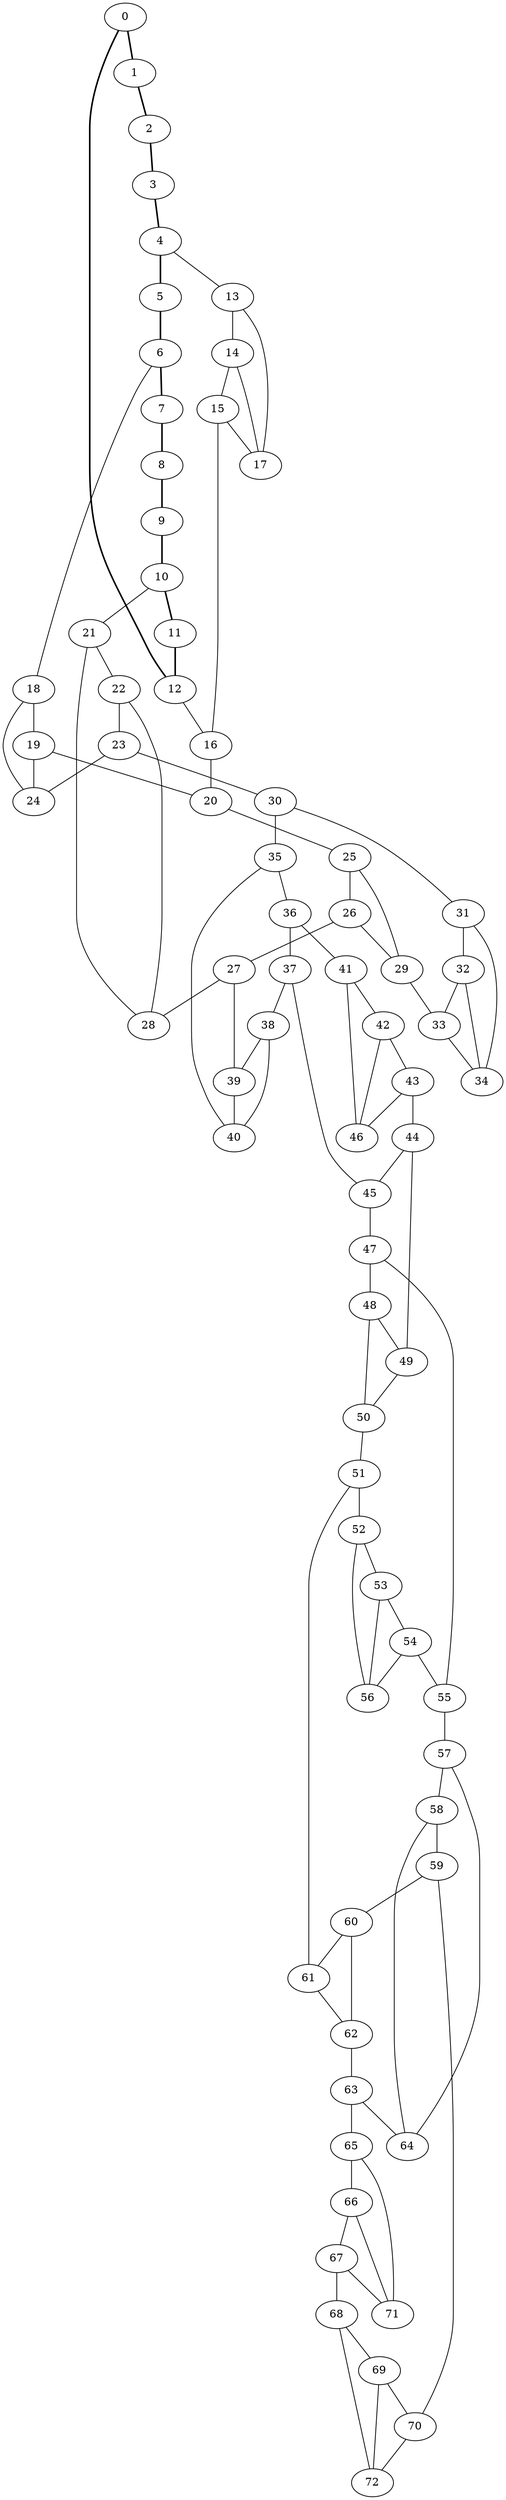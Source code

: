 //Inside of this graph isn't 3-connected
graph G {
0 [ pos = " 17.00,0.00!" ];
0 -- 1[style=bold];
0 -- 12[style=bold];
1 [ pos = " 15.05,7.90!" ];
1 -- 2[style=bold];
2 [ pos = " 9.66,13.99!" ];
2 -- 3[style=bold];
3 [ pos = " 2.05,16.88!" ];
3 -- 4[style=bold];
4 [ pos = " -6.03,15.90!" ];
4 -- 5[style=bold];
4 -- 13;
5 [ pos = " -12.72,11.27!" ];
5 -- 6[style=bold];
6 [ pos = " -16.51,4.07!" ];
6 -- 7[style=bold];
6 -- 18;
7 [ pos = " -16.51,-4.07!" ];
7 -- 8[style=bold];
8 [ pos = " -12.72,-11.27!" ];
8 -- 9[style=bold];
9 [ pos = " -6.03,-15.90!" ];
9 -- 10[style=bold];
10 [ pos = " 2.05,-16.88!" ];
10 -- 11[style=bold];
10 -- 21;
11 [ pos = " 9.66,-13.99!" ];
11 -- 12[style=bold];
12 [ pos = " 15.05,-7.90!" ];
12 -- 16;
13 -- 14;
13 -- 17;
14 -- 15;
14 -- 17;
15 -- 16;
15 -- 17;
16 -- 20;
18 -- 19;
18 -- 24;
19 -- 20;
19 -- 24;
20 -- 25;
21 -- 22;
21 -- 28;
22 -- 23;
22 -- 28;
23 -- 24;
23 -- 30;
25 -- 26;
25 -- 29;
26 -- 27;
26 -- 29;
27 -- 28;
27 -- 39;
29 -- 33;
30 -- 31;
30 -- 35;
31 -- 32;
31 -- 34;
32 -- 33;
32 -- 34;
33 -- 34;
35 -- 36;
35 -- 40;
36 -- 37;
36 -- 41;
37 -- 38;
37 -- 45;
38 -- 39;
38 -- 40;
39 -- 40;
41 -- 42;
41 -- 46;
42 -- 43;
42 -- 46;
43 -- 44;
43 -- 46;
44 -- 45;
44 -- 49;
45 -- 47;
47 -- 48;
47 -- 55;
48 -- 49;
48 -- 50;
49 -- 50;
50 -- 51;
51 -- 52;
51 -- 61;
52 -- 53;
52 -- 56;
53 -- 54;
53 -- 56;
54 -- 55;
54 -- 56;
55 -- 57;
57 -- 58;
57 -- 64;
58 -- 59;
58 -- 64;
59 -- 60;
59 -- 70;
60 -- 61;
60 -- 62;
61 -- 62;
62 -- 63;
63 -- 64;
63 -- 65;
65 -- 66;
65 -- 71;
66 -- 67;
66 -- 71;
67 -- 68;
67 -- 71;
68 -- 69;
68 -- 72;
69 -- 70;
69 -- 72;
70 -- 72;
}
